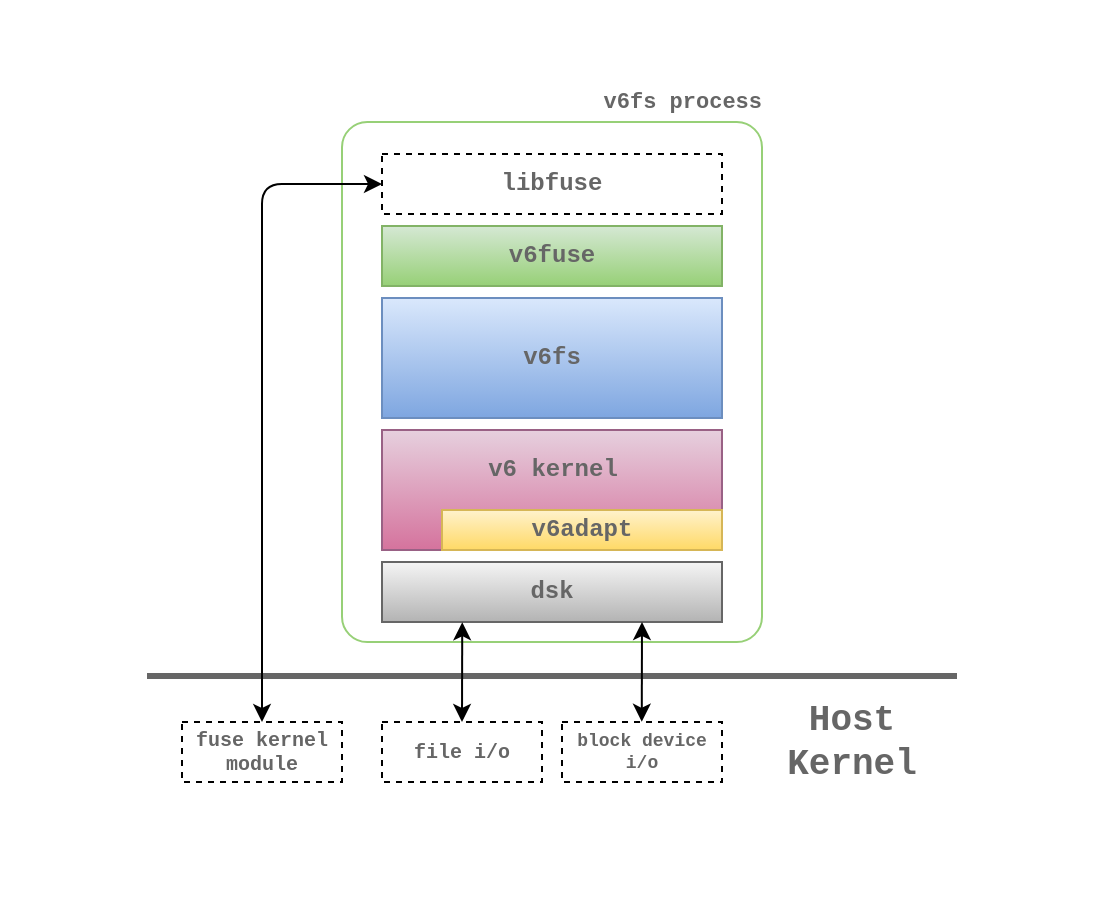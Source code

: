 <mxfile version="14.4.2" type="device"><diagram id="XYPjP763D2hZdcVqif6M" name="Page-1"><mxGraphModel dx="981" dy="552" grid="1" gridSize="10" guides="1" tooltips="0" connect="1" arrows="1" fold="1" page="1" pageScale="1" pageWidth="850" pageHeight="1100" math="0" shadow="0"><root><mxCell id="0"/><mxCell id="1" parent="0"/><mxCell id="MhZjy6TqWmwnBQIVNDnp-23" value="" style="rounded=0;whiteSpace=wrap;html=1;fontFamily=Courier New;fontSize=18;fontColor=#666666;align=right;strokeColor=#FFFFFF;" vertex="1" parent="1"><mxGeometry x="80" y="80" width="550" height="450" as="geometry"/></mxCell><mxCell id="MhZjy6TqWmwnBQIVNDnp-20" value="" style="rounded=1;whiteSpace=wrap;html=1;fontFamily=Courier New;fontSize=10;fillColor=none;strokeColor=#97D077;arcSize=6;" vertex="1" parent="1"><mxGeometry x="250" y="140" width="210" height="260" as="geometry"/></mxCell><mxCell id="MhZjy6TqWmwnBQIVNDnp-1" value="&lt;b&gt;v6fuse&lt;/b&gt;" style="rounded=0;whiteSpace=wrap;html=1;fillColor=#d5e8d4;strokeColor=#82b366;gradientColor=#97d077;fontFamily=Courier New;fontColor=#666666;" vertex="1" parent="1"><mxGeometry x="270" y="192" width="170" height="30" as="geometry"/></mxCell><mxCell id="MhZjy6TqWmwnBQIVNDnp-3" value="&lt;b&gt;v6fs&lt;/b&gt;" style="rounded=0;whiteSpace=wrap;html=1;gradientColor=#7ea6e0;fillColor=#dae8fc;strokeColor=#6c8ebf;fontFamily=Courier New;fontColor=#666666;" vertex="1" parent="1"><mxGeometry x="270" y="228" width="170" height="60" as="geometry"/></mxCell><mxCell id="MhZjy6TqWmwnBQIVNDnp-4" value="" style="rounded=0;whiteSpace=wrap;html=1;gradientColor=#d5739d;fillColor=#e6d0de;strokeColor=#996185;fontFamily=Courier New;" vertex="1" parent="1"><mxGeometry x="270" y="294" width="170" height="60" as="geometry"/></mxCell><mxCell id="MhZjy6TqWmwnBQIVNDnp-5" value="&lt;b&gt;v6adapt&lt;/b&gt;" style="rounded=0;whiteSpace=wrap;html=1;fillColor=#fff2cc;strokeColor=#d6b656;fontFamily=Courier New;gradientColor=#ffd966;fontColor=#666666;" vertex="1" parent="1"><mxGeometry x="300" y="334" width="140" height="20" as="geometry"/></mxCell><mxCell id="MhZjy6TqWmwnBQIVNDnp-6" value="v6 kernel" style="text;html=1;strokeColor=none;fillColor=none;align=center;verticalAlign=middle;whiteSpace=wrap;rounded=0;fontStyle=1;fontFamily=Courier New;fontColor=#666666;" vertex="1" parent="1"><mxGeometry x="317.5" y="304" width="75" height="20" as="geometry"/></mxCell><mxCell id="MhZjy6TqWmwnBQIVNDnp-7" value="&lt;b&gt;dsk&lt;/b&gt;" style="rounded=0;whiteSpace=wrap;html=1;gradientColor=#b3b3b3;fillColor=#f5f5f5;strokeColor=#666666;fontFamily=Courier New;fontColor=#666666;" vertex="1" parent="1"><mxGeometry x="270" y="360" width="170" height="30" as="geometry"/></mxCell><mxCell id="MhZjy6TqWmwnBQIVNDnp-11" value="" style="endArrow=none;html=1;fontFamily=Courier New;fontColor=#666666;strokeWidth=3;strokeColor=#666666;" edge="1" parent="1"><mxGeometry width="50" height="50" relative="1" as="geometry"><mxPoint x="152.5" y="417" as="sourcePoint"/><mxPoint x="557.5" y="417" as="targetPoint"/></mxGeometry></mxCell><mxCell id="MhZjy6TqWmwnBQIVNDnp-12" value="&lt;div style=&quot;font-size: 9px&quot;&gt;block device i/o&lt;br&gt;&lt;/div&gt;" style="rounded=0;whiteSpace=wrap;html=1;fontFamily=Courier New;fontColor=#666666;dashed=1;fontStyle=1" vertex="1" parent="1"><mxGeometry x="360" y="440" width="80" height="30" as="geometry"/></mxCell><mxCell id="MhZjy6TqWmwnBQIVNDnp-13" value="file i/o" style="rounded=0;whiteSpace=wrap;html=1;fontFamily=Courier New;fontColor=#666666;dashed=1;fontStyle=1;fontSize=10;" vertex="1" parent="1"><mxGeometry x="270" y="440" width="80" height="30" as="geometry"/></mxCell><mxCell id="MhZjy6TqWmwnBQIVNDnp-14" value="&lt;div&gt;fuse kernel&lt;/div&gt;&lt;div&gt;module&lt;br&gt;&lt;/div&gt;" style="rounded=0;whiteSpace=wrap;html=1;fontFamily=Courier New;fontColor=#666666;dashed=1;fontStyle=1;fontSize=10;" vertex="1" parent="1"><mxGeometry x="170" y="440" width="80" height="30" as="geometry"/></mxCell><mxCell id="MhZjy6TqWmwnBQIVNDnp-15" value="libfuse" style="rounded=0;whiteSpace=wrap;html=1;fontFamily=Courier New;dashed=1;fontStyle=1;fontColor=#666666;" vertex="1" parent="1"><mxGeometry x="270" y="156" width="170" height="30" as="geometry"/></mxCell><mxCell id="MhZjy6TqWmwnBQIVNDnp-16" value="" style="endArrow=classic;startArrow=classic;html=1;fontFamily=Courier New;fontSize=10;fontColor=#666666;exitX=0.5;exitY=0;exitDx=0;exitDy=0;entryX=0.236;entryY=1.004;entryDx=0;entryDy=0;entryPerimeter=0;" edge="1" parent="1" source="MhZjy6TqWmwnBQIVNDnp-13" target="MhZjy6TqWmwnBQIVNDnp-7"><mxGeometry width="50" height="50" relative="1" as="geometry"><mxPoint x="325" y="430" as="sourcePoint"/><mxPoint x="309" y="390" as="targetPoint"/></mxGeometry></mxCell><mxCell id="MhZjy6TqWmwnBQIVNDnp-17" value="" style="endArrow=classic;startArrow=classic;html=1;fontFamily=Courier New;fontSize=10;fontColor=#666666;exitX=0.5;exitY=0;exitDx=0;exitDy=0;entryX=0;entryY=0.5;entryDx=0;entryDy=0;" edge="1" parent="1" source="MhZjy6TqWmwnBQIVNDnp-14" target="MhZjy6TqWmwnBQIVNDnp-15"><mxGeometry width="50" height="50" relative="1" as="geometry"><mxPoint x="180" y="400" as="sourcePoint"/><mxPoint x="230" y="350" as="targetPoint"/><Array as="points"><mxPoint x="210" y="171"/></Array></mxGeometry></mxCell><mxCell id="MhZjy6TqWmwnBQIVNDnp-19" value="" style="endArrow=classic;startArrow=classic;html=1;fontFamily=Courier New;fontSize=10;fontColor=#666666;exitX=0.5;exitY=0;exitDx=0;exitDy=0;entryX=0.236;entryY=1.004;entryDx=0;entryDy=0;entryPerimeter=0;" edge="1" parent="1"><mxGeometry width="50" height="50" relative="1" as="geometry"><mxPoint x="399.88" y="439.88" as="sourcePoint"/><mxPoint x="400" y="390" as="targetPoint"/></mxGeometry></mxCell><mxCell id="MhZjy6TqWmwnBQIVNDnp-21" value="v6fs process" style="text;html=1;strokeColor=none;fillColor=none;align=right;verticalAlign=middle;whiteSpace=wrap;rounded=0;fontFamily=Courier New;fontSize=11;fontColor=#666666;fontStyle=1" vertex="1" parent="1"><mxGeometry x="367" y="120" width="95" height="20" as="geometry"/></mxCell><mxCell id="MhZjy6TqWmwnBQIVNDnp-22" value="&lt;div align=&quot;center&quot;&gt;Host&lt;br&gt;&lt;/div&gt;&lt;div align=&quot;center&quot;&gt;Kernel&lt;/div&gt;" style="text;html=1;strokeColor=none;fillColor=none;align=center;verticalAlign=middle;whiteSpace=wrap;rounded=0;fontFamily=Courier New;fontSize=18;fontColor=#666666;fontStyle=1" vertex="1" parent="1"><mxGeometry x="485" y="440" width="40" height="20" as="geometry"/></mxCell></root></mxGraphModel></diagram></mxfile>